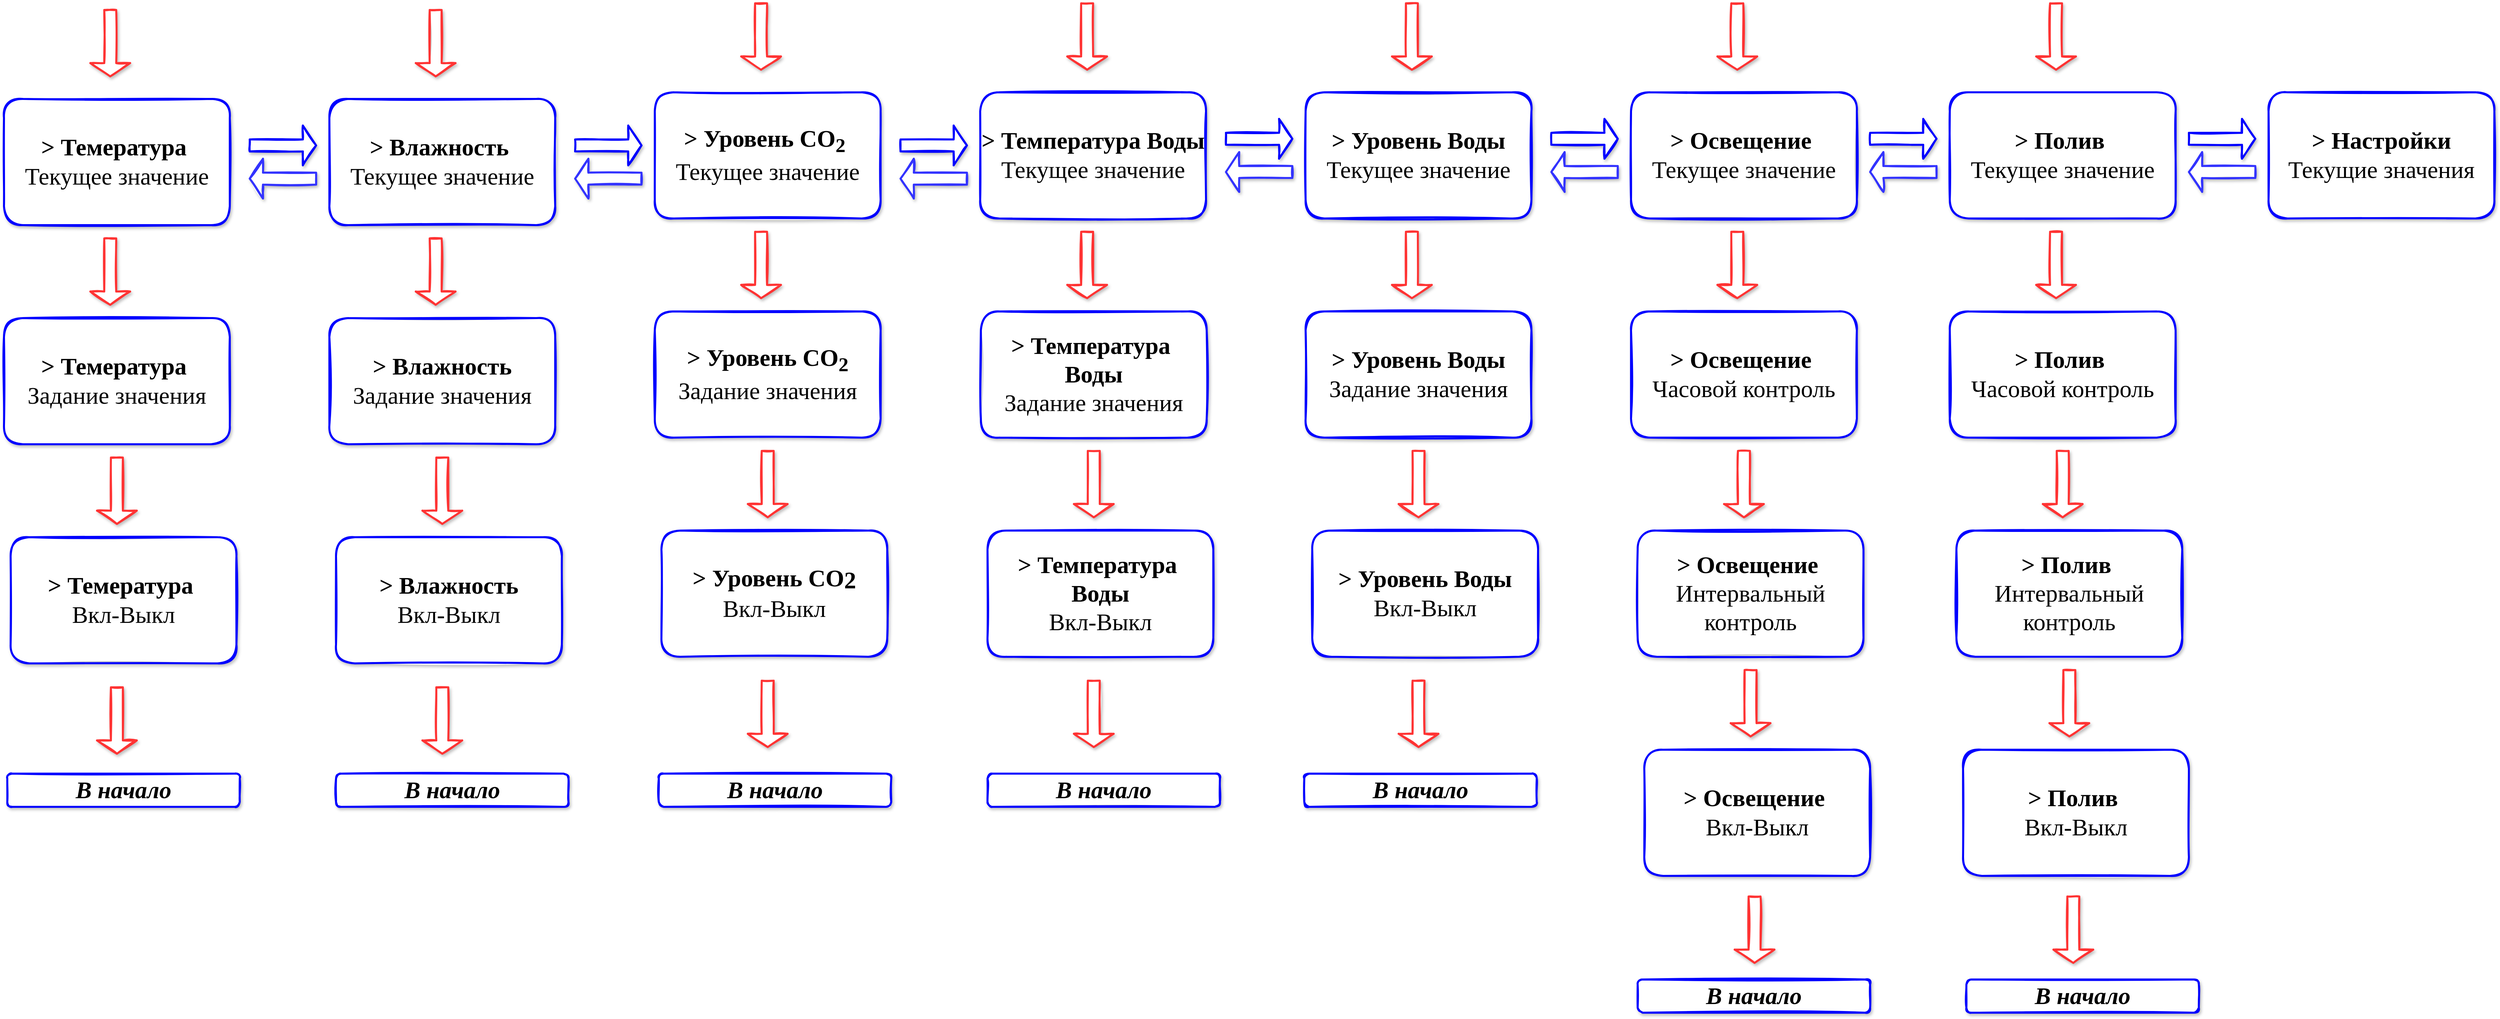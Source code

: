 <mxfile version="13.9.9" type="device"><diagram id="ScZEFxQB29_3V4H2G_e6" name="Page-1"><mxGraphModel dx="4063" dy="2349" grid="1" gridSize="10" guides="1" tooltips="1" connect="1" arrows="1" fold="1" page="1" pageScale="1" pageWidth="1169" pageHeight="827" math="0" shadow="0"><root><mxCell id="0"/><mxCell id="1" parent="0"/><mxCell id="lKplRMTJLud0FFpySFzZ-1" value="&lt;font style=&quot;font-size: 36px&quot; face=&quot;Garamond&quot;&gt;&lt;b&gt;&amp;gt; Темература&amp;nbsp;&lt;/b&gt;&lt;br&gt;Текущее значение&lt;/font&gt;" style="rounded=1;whiteSpace=wrap;html=1;strokeColor=#0000FF;gradientColor=#ffffff;shadow=1;sketch=1;glass=0;strokeWidth=3;" vertex="1" parent="1"><mxGeometry x="30" y="194" width="340" height="190" as="geometry"/></mxCell><mxCell id="lKplRMTJLud0FFpySFzZ-4" value="" style="shape=singleArrow;whiteSpace=wrap;html=1;shadow=1;glass=0;sketch=1;strokeColor=#0000FF;strokeWidth=3;gradientColor=#ffffff;" vertex="1" parent="1"><mxGeometry x="400" y="234" width="100" height="60" as="geometry"/></mxCell><mxCell id="lKplRMTJLud0FFpySFzZ-7" value="" style="shape=singleArrow;direction=south;whiteSpace=wrap;html=1;shadow=1;glass=0;sketch=1;strokeWidth=3;gradientColor=#ffffff;strokeColor=#FF3333;" vertex="1" parent="1"><mxGeometry x="160" y="404" width="60" height="100" as="geometry"/></mxCell><mxCell id="lKplRMTJLud0FFpySFzZ-11" value="&lt;font style=&quot;font-size: 36px&quot; face=&quot;Garamond&quot;&gt;&lt;b&gt;&amp;gt; Темература&amp;nbsp;&lt;/b&gt;&lt;br&gt;&lt;/font&gt;&lt;font style=&quot;font-size: 36px&quot; face=&quot;Garamond&quot;&gt;Задание значения&lt;br&gt;&lt;/font&gt;" style="rounded=1;whiteSpace=wrap;html=1;strokeColor=#0000FF;gradientColor=#ffffff;shadow=1;sketch=1;glass=0;strokeWidth=3;" vertex="1" parent="1"><mxGeometry x="30" y="524" width="340" height="190" as="geometry"/></mxCell><mxCell id="lKplRMTJLud0FFpySFzZ-12" value="" style="shape=singleArrow;direction=south;whiteSpace=wrap;html=1;shadow=1;glass=0;sketch=1;strokeWidth=3;gradientColor=#ffffff;strokeColor=#FF3333;" vertex="1" parent="1"><mxGeometry x="170" y="734" width="60" height="100" as="geometry"/></mxCell><mxCell id="lKplRMTJLud0FFpySFzZ-13" value="&lt;b style=&quot;font-family: &amp;#34;garamond&amp;#34; ; font-size: 36px&quot;&gt;&amp;gt;&amp;nbsp;&lt;/b&gt;&lt;font style=&quot;font-size: 36px&quot; face=&quot;Garamond&quot;&gt;&lt;b&gt;Темература&amp;nbsp;&lt;/b&gt;&lt;br&gt;Вкл-Выкл&lt;br&gt;&lt;/font&gt;" style="rounded=1;whiteSpace=wrap;html=1;strokeColor=#0000FF;gradientColor=#ffffff;shadow=1;sketch=1;glass=0;strokeWidth=3;" vertex="1" parent="1"><mxGeometry x="40" y="854" width="340" height="190" as="geometry"/></mxCell><mxCell id="lKplRMTJLud0FFpySFzZ-14" value="&lt;b style=&quot;font-family: &amp;#34;garamond&amp;#34; ; font-size: 36px&quot;&gt;&amp;gt;&amp;nbsp;&lt;/b&gt;&lt;font style=&quot;font-size: 36px&quot; face=&quot;Garamond&quot;&gt;&lt;b&gt;Влажность&amp;nbsp;&lt;/b&gt;&lt;br&gt;Текущее значение&lt;/font&gt;" style="rounded=1;whiteSpace=wrap;html=1;strokeColor=#0000FF;gradientColor=#ffffff;shadow=1;sketch=1;glass=0;strokeWidth=3;" vertex="1" parent="1"><mxGeometry x="520" y="194" width="340" height="190" as="geometry"/></mxCell><mxCell id="lKplRMTJLud0FFpySFzZ-16" value="" style="shape=singleArrow;direction=south;whiteSpace=wrap;html=1;shadow=1;glass=0;sketch=1;strokeWidth=3;gradientColor=#ffffff;strokeColor=#FF3333;" vertex="1" parent="1"><mxGeometry x="650" y="404" width="60" height="100" as="geometry"/></mxCell><mxCell id="lKplRMTJLud0FFpySFzZ-17" value="&lt;b style=&quot;font-family: &amp;#34;garamond&amp;#34; ; font-size: 36px&quot;&gt;&amp;gt;&amp;nbsp;&lt;/b&gt;&lt;b style=&quot;font-family: &amp;#34;garamond&amp;#34; ; font-size: 36px&quot;&gt;Влажность&lt;br&gt;&lt;/b&gt;&lt;span style=&quot;font-family: &amp;#34;garamond&amp;#34; ; font-size: 36px&quot;&gt;Задание значения&lt;/span&gt;" style="rounded=1;whiteSpace=wrap;html=1;strokeColor=#0000FF;gradientColor=#ffffff;shadow=1;sketch=1;glass=0;strokeWidth=3;" vertex="1" parent="1"><mxGeometry x="520" y="524" width="340" height="190" as="geometry"/></mxCell><mxCell id="lKplRMTJLud0FFpySFzZ-18" value="" style="shape=singleArrow;direction=south;whiteSpace=wrap;html=1;shadow=1;glass=0;sketch=1;strokeWidth=3;gradientColor=#ffffff;strokeColor=#FF3333;" vertex="1" parent="1"><mxGeometry x="660" y="734" width="60" height="100" as="geometry"/></mxCell><mxCell id="lKplRMTJLud0FFpySFzZ-19" value="&lt;b style=&quot;font-family: &amp;#34;garamond&amp;#34; ; font-size: 36px&quot;&gt;&amp;gt;&amp;nbsp;&lt;/b&gt;&lt;b style=&quot;font-family: &amp;#34;garamond&amp;#34; ; font-size: 36px&quot;&gt;Влажность&lt;br&gt;&lt;/b&gt;&lt;span style=&quot;font-family: &amp;#34;garamond&amp;#34; ; font-size: 36px&quot;&gt;Вкл-Выкл&lt;/span&gt;" style="rounded=1;whiteSpace=wrap;html=1;strokeColor=#0000FF;gradientColor=#ffffff;shadow=1;sketch=1;glass=0;strokeWidth=3;" vertex="1" parent="1"><mxGeometry x="530" y="854" width="340" height="190" as="geometry"/></mxCell><mxCell id="lKplRMTJLud0FFpySFzZ-20" value="&lt;b style=&quot;font-family: &amp;#34;garamond&amp;#34; ; font-size: 36px&quot;&gt;&amp;gt;&amp;nbsp;&lt;/b&gt;&lt;font style=&quot;font-size: 36px&quot; face=&quot;Garamond&quot;&gt;&lt;b&gt;Уровень СО&lt;sub&gt;2&lt;/sub&gt;&amp;nbsp;&lt;/b&gt;&lt;br&gt;Текущее значение&lt;/font&gt;" style="rounded=1;whiteSpace=wrap;html=1;strokeColor=#0000FF;gradientColor=#ffffff;shadow=1;sketch=1;glass=0;strokeWidth=3;" vertex="1" parent="1"><mxGeometry x="1010" y="184" width="340" height="190" as="geometry"/></mxCell><mxCell id="lKplRMTJLud0FFpySFzZ-22" value="" style="shape=singleArrow;direction=south;whiteSpace=wrap;html=1;shadow=1;glass=0;sketch=1;strokeWidth=3;gradientColor=#ffffff;strokeColor=#FF3333;" vertex="1" parent="1"><mxGeometry x="1140" y="394" width="60" height="100" as="geometry"/></mxCell><mxCell id="lKplRMTJLud0FFpySFzZ-23" value="&lt;b style=&quot;font-family: &amp;#34;garamond&amp;#34; ; font-size: 36px&quot;&gt;&amp;gt;&amp;nbsp;&lt;/b&gt;&lt;span style=&quot;font-family: &amp;#34;garamond&amp;#34; ; font-size: 36px&quot;&gt;&lt;b&gt;Уровень СО&lt;/b&gt;&lt;sub&gt;&lt;b&gt;2&lt;br&gt;&lt;/b&gt;&lt;/sub&gt;&lt;/span&gt;&lt;span style=&quot;font-family: &amp;#34;garamond&amp;#34; ; font-size: 36px&quot;&gt;Задание значения&lt;/span&gt;" style="rounded=1;whiteSpace=wrap;html=1;strokeColor=#0000FF;gradientColor=#ffffff;shadow=1;sketch=1;glass=0;strokeWidth=3;" vertex="1" parent="1"><mxGeometry x="1010" y="514" width="340" height="190" as="geometry"/></mxCell><mxCell id="lKplRMTJLud0FFpySFzZ-24" value="" style="shape=singleArrow;direction=south;whiteSpace=wrap;html=1;shadow=1;glass=0;sketch=1;strokeWidth=3;gradientColor=#ffffff;strokeColor=#FF3333;" vertex="1" parent="1"><mxGeometry x="1150" y="724" width="60" height="100" as="geometry"/></mxCell><mxCell id="lKplRMTJLud0FFpySFzZ-25" value="&lt;b style=&quot;font-family: &amp;#34;garamond&amp;#34; ; font-size: 36px&quot;&gt;&amp;gt;&amp;nbsp;&lt;/b&gt;&lt;span style=&quot;font-family: &amp;#34;garamond&amp;#34;&quot;&gt;&lt;b style=&quot;font-size: 36px&quot;&gt;Уровень СО&lt;/b&gt;&lt;sub&gt;&lt;b style=&quot;font-size: 36px&quot;&gt;2&lt;/b&gt;&lt;span style=&quot;font-size: 30px&quot;&gt;&lt;b&gt;&lt;br&gt;&lt;/b&gt;&lt;/span&gt;&lt;/sub&gt;&lt;/span&gt;&lt;span style=&quot;font-family: &amp;#34;garamond&amp;#34; ; font-size: 36px&quot;&gt;Вкл-Выкл&lt;/span&gt;" style="rounded=1;whiteSpace=wrap;html=1;strokeColor=#0000FF;gradientColor=#ffffff;shadow=1;sketch=1;glass=0;strokeWidth=3;" vertex="1" parent="1"><mxGeometry x="1020" y="844" width="340" height="190" as="geometry"/></mxCell><mxCell id="lKplRMTJLud0FFpySFzZ-26" value="&lt;b style=&quot;font-family: &amp;#34;garamond&amp;#34; ; font-size: 36px&quot;&gt;&amp;gt;&amp;nbsp;&lt;/b&gt;&lt;font style=&quot;font-size: 36px&quot; face=&quot;Garamond&quot;&gt;&lt;b&gt;Уровень Воды&lt;br&gt;&lt;/b&gt;Текущее значение&lt;/font&gt;" style="rounded=1;whiteSpace=wrap;html=1;strokeColor=#0000FF;gradientColor=#ffffff;shadow=1;sketch=1;glass=0;strokeWidth=3;" vertex="1" parent="1"><mxGeometry x="1990" y="184" width="340" height="190" as="geometry"/></mxCell><mxCell id="lKplRMTJLud0FFpySFzZ-28" value="" style="shape=singleArrow;direction=south;whiteSpace=wrap;html=1;shadow=1;glass=0;sketch=1;strokeWidth=3;gradientColor=#ffffff;strokeColor=#FF3333;" vertex="1" parent="1"><mxGeometry x="2120" y="394" width="60" height="100" as="geometry"/></mxCell><mxCell id="lKplRMTJLud0FFpySFzZ-29" value="&lt;b style=&quot;font-family: &amp;#34;garamond&amp;#34; ; font-size: 36px&quot;&gt;&amp;gt;&amp;nbsp;&lt;/b&gt;&lt;b style=&quot;font-family: &amp;#34;garamond&amp;#34; ; font-size: 36px&quot;&gt;Уровень Воды&lt;br&gt;&lt;/b&gt;&lt;span style=&quot;font-family: &amp;#34;garamond&amp;#34; ; font-size: 36px&quot;&gt;Задание значения&lt;/span&gt;" style="rounded=1;whiteSpace=wrap;html=1;strokeColor=#0000FF;gradientColor=#ffffff;shadow=1;sketch=1;glass=0;strokeWidth=3;" vertex="1" parent="1"><mxGeometry x="1990" y="514" width="340" height="190" as="geometry"/></mxCell><mxCell id="lKplRMTJLud0FFpySFzZ-30" value="" style="shape=singleArrow;direction=south;whiteSpace=wrap;html=1;shadow=1;glass=0;sketch=1;strokeWidth=3;gradientColor=#ffffff;strokeColor=#FF3333;" vertex="1" parent="1"><mxGeometry x="2130" y="724" width="60" height="100" as="geometry"/></mxCell><mxCell id="lKplRMTJLud0FFpySFzZ-31" value="&lt;b style=&quot;font-family: &amp;#34;garamond&amp;#34; ; font-size: 36px&quot;&gt;&amp;gt;&amp;nbsp;&lt;/b&gt;&lt;b style=&quot;font-family: &amp;#34;garamond&amp;#34; ; font-size: 36px&quot;&gt;Уровень Воды&lt;br&gt;&lt;/b&gt;&lt;span style=&quot;font-family: &amp;#34;garamond&amp;#34; ; font-size: 36px&quot;&gt;Вкл-Выкл&lt;/span&gt;" style="rounded=1;whiteSpace=wrap;html=1;strokeColor=#0000FF;gradientColor=#ffffff;shadow=1;sketch=1;glass=0;strokeWidth=3;" vertex="1" parent="1"><mxGeometry x="2000" y="844" width="340" height="190" as="geometry"/></mxCell><mxCell id="lKplRMTJLud0FFpySFzZ-32" value="&lt;b style=&quot;font-family: &amp;#34;garamond&amp;#34; ; font-size: 36px&quot;&gt;&amp;gt;&amp;nbsp;&lt;/b&gt;&lt;b style=&quot;font-family: &amp;#34;garamond&amp;#34; ; font-size: 36px&quot;&gt;Температура Воды&lt;br&gt;&lt;/b&gt;&lt;span style=&quot;font-family: &amp;#34;garamond&amp;#34; ; font-size: 36px&quot;&gt;Текущее значение&lt;/span&gt;" style="rounded=1;whiteSpace=wrap;html=1;strokeColor=#0000FF;gradientColor=#ffffff;shadow=1;sketch=1;glass=0;strokeWidth=3;" vertex="1" parent="1"><mxGeometry x="1500" y="184" width="340" height="190" as="geometry"/></mxCell><mxCell id="lKplRMTJLud0FFpySFzZ-34" value="" style="shape=singleArrow;direction=south;whiteSpace=wrap;html=1;shadow=1;glass=0;sketch=1;strokeWidth=3;gradientColor=#ffffff;strokeColor=#FF3333;" vertex="1" parent="1"><mxGeometry x="1631" y="394" width="60" height="100" as="geometry"/></mxCell><mxCell id="lKplRMTJLud0FFpySFzZ-35" value="&lt;b style=&quot;font-family: &amp;#34;garamond&amp;#34; ; font-size: 36px&quot;&gt;&amp;gt;&amp;nbsp;&lt;/b&gt;&lt;b style=&quot;font-family: &amp;#34;garamond&amp;#34; ; font-size: 36px&quot;&gt;Температура&lt;/b&gt;&lt;b style=&quot;font-family: &amp;#34;garamond&amp;#34; ; font-size: 36px&quot;&gt;&amp;nbsp; Воды&lt;br&gt;&lt;/b&gt;&lt;span style=&quot;font-family: &amp;#34;garamond&amp;#34; ; font-size: 36px&quot;&gt;Задание значения&lt;/span&gt;" style="rounded=1;whiteSpace=wrap;html=1;strokeColor=#0000FF;gradientColor=#ffffff;shadow=1;sketch=1;glass=0;strokeWidth=3;" vertex="1" parent="1"><mxGeometry x="1501" y="514" width="340" height="190" as="geometry"/></mxCell><mxCell id="lKplRMTJLud0FFpySFzZ-36" value="" style="shape=singleArrow;direction=south;whiteSpace=wrap;html=1;shadow=1;glass=0;sketch=1;strokeWidth=3;gradientColor=#ffffff;strokeColor=#FF3333;" vertex="1" parent="1"><mxGeometry x="1641" y="724" width="60" height="100" as="geometry"/></mxCell><mxCell id="lKplRMTJLud0FFpySFzZ-37" value="&lt;b style=&quot;font-family: &amp;#34;garamond&amp;#34; ; font-size: 36px&quot;&gt;&amp;gt;&amp;nbsp;&lt;/b&gt;&lt;b style=&quot;font-family: &amp;#34;garamond&amp;#34; ; font-size: 36px&quot;&gt;Температура&lt;/b&gt;&lt;b style=&quot;font-family: &amp;#34;garamond&amp;#34; ; font-size: 36px&quot;&gt;&amp;nbsp; Воды&lt;br&gt;&lt;/b&gt;&lt;span style=&quot;font-family: &amp;#34;garamond&amp;#34; ; font-size: 36px&quot;&gt;Вкл-Выкл&lt;/span&gt;" style="rounded=1;whiteSpace=wrap;html=1;strokeColor=#0000FF;gradientColor=#ffffff;shadow=1;sketch=1;glass=0;strokeWidth=3;" vertex="1" parent="1"><mxGeometry x="1511" y="844" width="340" height="190" as="geometry"/></mxCell><mxCell id="lKplRMTJLud0FFpySFzZ-38" value="&lt;b style=&quot;font-family: &amp;#34;garamond&amp;#34; ; font-size: 36px&quot;&gt;&amp;gt;&amp;nbsp;&lt;/b&gt;&lt;font style=&quot;font-size: 36px&quot; face=&quot;Garamond&quot;&gt;&lt;b&gt;Освещение&amp;nbsp;&lt;/b&gt;&lt;br&gt;Текущее значение&lt;/font&gt;" style="rounded=1;whiteSpace=wrap;html=1;strokeColor=#0000FF;gradientColor=#ffffff;shadow=1;sketch=1;glass=0;strokeWidth=3;" vertex="1" parent="1"><mxGeometry x="2480" y="184" width="340" height="190" as="geometry"/></mxCell><mxCell id="lKplRMTJLud0FFpySFzZ-40" value="" style="shape=singleArrow;direction=south;whiteSpace=wrap;html=1;shadow=1;glass=0;sketch=1;strokeWidth=3;gradientColor=#ffffff;strokeColor=#FF3333;" vertex="1" parent="1"><mxGeometry x="2610" y="394" width="60" height="100" as="geometry"/></mxCell><mxCell id="lKplRMTJLud0FFpySFzZ-41" value="&lt;b style=&quot;font-family: &amp;#34;garamond&amp;#34; ; font-size: 36px&quot;&gt;&amp;gt;&amp;nbsp;&lt;/b&gt;&lt;b style=&quot;font-family: &amp;#34;garamond&amp;#34; ; font-size: 36px&quot;&gt;Освещение&lt;/b&gt;&lt;font style=&quot;font-size: 36px&quot; face=&quot;Garamond&quot;&gt;&lt;b&gt;&amp;nbsp;&lt;/b&gt;&lt;br&gt;Часовой контроль&lt;br&gt;&lt;/font&gt;" style="rounded=1;whiteSpace=wrap;html=1;strokeColor=#0000FF;gradientColor=#ffffff;shadow=1;sketch=1;glass=0;strokeWidth=3;" vertex="1" parent="1"><mxGeometry x="2480" y="514" width="340" height="190" as="geometry"/></mxCell><mxCell id="lKplRMTJLud0FFpySFzZ-42" value="" style="shape=singleArrow;direction=south;whiteSpace=wrap;html=1;shadow=1;glass=0;sketch=1;strokeWidth=3;gradientColor=#ffffff;strokeColor=#FF3333;" vertex="1" parent="1"><mxGeometry x="2620" y="724" width="60" height="100" as="geometry"/></mxCell><mxCell id="lKplRMTJLud0FFpySFzZ-43" value="&lt;b style=&quot;font-family: &amp;#34;garamond&amp;#34; ; font-size: 36px&quot;&gt;&amp;gt;&amp;nbsp;&lt;/b&gt;&lt;b style=&quot;font-family: &amp;#34;garamond&amp;#34; ; font-size: 36px&quot;&gt;Освещение&lt;/b&gt;&lt;font style=&quot;font-size: 36px&quot; face=&quot;Garamond&quot;&gt;&lt;b&gt;&amp;nbsp;&lt;/b&gt;&lt;br&gt;Интервальный контроль&lt;br&gt;&lt;/font&gt;" style="rounded=1;whiteSpace=wrap;html=1;strokeColor=#0000FF;gradientColor=#ffffff;shadow=1;sketch=1;glass=0;strokeWidth=3;" vertex="1" parent="1"><mxGeometry x="2490" y="844" width="340" height="190" as="geometry"/></mxCell><mxCell id="lKplRMTJLud0FFpySFzZ-45" value="&lt;b style=&quot;font-family: &amp;#34;garamond&amp;#34; ; font-size: 36px&quot;&gt;&amp;gt;&amp;nbsp;&lt;/b&gt;&lt;font style=&quot;font-size: 36px&quot; face=&quot;Garamond&quot;&gt;&lt;b&gt;Полив&amp;nbsp;&lt;/b&gt;&lt;br&gt;Текущее значение&lt;/font&gt;" style="rounded=1;whiteSpace=wrap;html=1;strokeColor=#0000FF;gradientColor=#ffffff;shadow=1;sketch=1;glass=0;strokeWidth=3;" vertex="1" parent="1"><mxGeometry x="2960" y="184" width="340" height="190" as="geometry"/></mxCell><mxCell id="lKplRMTJLud0FFpySFzZ-47" value="" style="shape=singleArrow;direction=south;whiteSpace=wrap;html=1;shadow=1;glass=0;sketch=1;strokeWidth=3;gradientColor=#ffffff;strokeColor=#FF3333;" vertex="1" parent="1"><mxGeometry x="3090" y="394" width="60" height="100" as="geometry"/></mxCell><mxCell id="lKplRMTJLud0FFpySFzZ-48" value="&lt;b style=&quot;font-family: &amp;#34;garamond&amp;#34; ; font-size: 36px&quot;&gt;&amp;gt;&amp;nbsp;&lt;/b&gt;&lt;b style=&quot;font-family: &amp;#34;garamond&amp;#34; ; font-size: 36px&quot;&gt;Полив&lt;/b&gt;&lt;font style=&quot;font-size: 36px&quot; face=&quot;Garamond&quot;&gt;&lt;b&gt;&amp;nbsp;&lt;/b&gt;&lt;br&gt;&lt;/font&gt;&lt;span style=&quot;font-family: &amp;#34;garamond&amp;#34; ; font-size: 36px&quot;&gt;Часовой контроль&lt;/span&gt;&lt;font style=&quot;font-size: 36px&quot; face=&quot;Garamond&quot;&gt;&lt;br&gt;&lt;/font&gt;" style="rounded=1;whiteSpace=wrap;html=1;strokeColor=#0000FF;gradientColor=#ffffff;shadow=1;sketch=1;glass=0;strokeWidth=3;" vertex="1" parent="1"><mxGeometry x="2960" y="514" width="340" height="190" as="geometry"/></mxCell><mxCell id="lKplRMTJLud0FFpySFzZ-49" value="" style="shape=singleArrow;direction=south;whiteSpace=wrap;html=1;shadow=1;glass=0;sketch=1;strokeWidth=3;gradientColor=#ffffff;strokeColor=#FF3333;" vertex="1" parent="1"><mxGeometry x="3100" y="724" width="60" height="100" as="geometry"/></mxCell><mxCell id="lKplRMTJLud0FFpySFzZ-50" value="&lt;b style=&quot;font-family: &amp;#34;garamond&amp;#34; ; font-size: 36px&quot;&gt;&amp;gt;&amp;nbsp;&lt;/b&gt;&lt;b style=&quot;font-family: &amp;#34;garamond&amp;#34; ; font-size: 36px&quot;&gt;Полив&lt;/b&gt;&lt;font style=&quot;font-size: 36px&quot; face=&quot;Garamond&quot;&gt;&lt;b&gt;&amp;nbsp;&lt;/b&gt;&lt;br&gt;&lt;/font&gt;&lt;span style=&quot;font-family: &amp;#34;garamond&amp;#34; ; font-size: 36px&quot;&gt;Интервальный контроль&lt;/span&gt;&lt;font style=&quot;font-size: 36px&quot; face=&quot;Garamond&quot;&gt;&lt;br&gt;&lt;/font&gt;" style="rounded=1;whiteSpace=wrap;html=1;strokeColor=#0000FF;gradientColor=#ffffff;shadow=1;sketch=1;glass=0;strokeWidth=3;" vertex="1" parent="1"><mxGeometry x="2970" y="844" width="340" height="190" as="geometry"/></mxCell><mxCell id="lKplRMTJLud0FFpySFzZ-51" value="" style="shape=singleArrow;direction=south;whiteSpace=wrap;html=1;shadow=1;glass=0;sketch=1;strokeWidth=3;gradientColor=#ffffff;strokeColor=#FF3333;" vertex="1" parent="1"><mxGeometry x="2630" y="1054" width="60" height="100" as="geometry"/></mxCell><mxCell id="lKplRMTJLud0FFpySFzZ-52" value="&lt;b style=&quot;font-family: &amp;#34;garamond&amp;#34; ; font-size: 36px&quot;&gt;&amp;gt;&amp;nbsp;&lt;/b&gt;&lt;b style=&quot;font-family: &amp;#34;garamond&amp;#34; ; font-size: 36px&quot;&gt;Освещение&lt;/b&gt;&lt;font style=&quot;font-size: 36px&quot; face=&quot;Garamond&quot;&gt;&lt;b&gt;&amp;nbsp;&lt;/b&gt;&lt;br&gt;&lt;/font&gt;&lt;span style=&quot;font-family: &amp;#34;garamond&amp;#34; ; font-size: 36px&quot;&gt;Вкл-Выкл&lt;/span&gt;&lt;font style=&quot;font-size: 36px&quot; face=&quot;Garamond&quot;&gt;&lt;br&gt;&lt;/font&gt;" style="rounded=1;whiteSpace=wrap;html=1;strokeColor=#0000FF;gradientColor=#ffffff;shadow=1;sketch=1;glass=0;strokeWidth=3;" vertex="1" parent="1"><mxGeometry x="2500" y="1174" width="340" height="190" as="geometry"/></mxCell><mxCell id="lKplRMTJLud0FFpySFzZ-53" value="" style="shape=singleArrow;direction=south;whiteSpace=wrap;html=1;shadow=1;glass=0;sketch=1;strokeWidth=3;gradientColor=#ffffff;strokeColor=#FF3333;" vertex="1" parent="1"><mxGeometry x="3110" y="1054" width="60" height="100" as="geometry"/></mxCell><mxCell id="lKplRMTJLud0FFpySFzZ-54" value="&lt;b style=&quot;font-family: &amp;#34;garamond&amp;#34; ; font-size: 36px&quot;&gt;&amp;gt;&amp;nbsp;&lt;/b&gt;&lt;b style=&quot;font-family: &amp;#34;garamond&amp;#34; ; font-size: 36px&quot;&gt;Полив&lt;/b&gt;&lt;font style=&quot;font-size: 36px&quot; face=&quot;Garamond&quot;&gt;&lt;b&gt;&amp;nbsp;&lt;/b&gt;&lt;br&gt;&lt;/font&gt;&lt;span style=&quot;font-family: &amp;#34;garamond&amp;#34; ; font-size: 36px&quot;&gt;Вкл-Выкл&lt;/span&gt;&lt;font style=&quot;font-size: 36px&quot; face=&quot;Garamond&quot;&gt;&lt;br&gt;&lt;/font&gt;" style="rounded=1;whiteSpace=wrap;html=1;strokeColor=#0000FF;gradientColor=#ffffff;shadow=1;sketch=1;glass=0;strokeWidth=3;" vertex="1" parent="1"><mxGeometry x="2980" y="1174" width="340" height="190" as="geometry"/></mxCell><mxCell id="lKplRMTJLud0FFpySFzZ-56" value="&lt;b style=&quot;font-family: &amp;#34;garamond&amp;#34; ; font-size: 36px&quot;&gt;&amp;gt; Настройки&lt;/b&gt;&lt;font style=&quot;font-size: 36px&quot; face=&quot;Garamond&quot;&gt;&lt;br&gt;Текущие значения&lt;/font&gt;" style="rounded=1;whiteSpace=wrap;html=1;strokeColor=#0000FF;gradientColor=#ffffff;shadow=1;sketch=1;glass=0;strokeWidth=3;" vertex="1" parent="1"><mxGeometry x="3440" y="184" width="340" height="190" as="geometry"/></mxCell><mxCell id="lKplRMTJLud0FFpySFzZ-64" value="" style="shape=singleArrow;direction=south;whiteSpace=wrap;html=1;shadow=1;glass=0;sketch=1;strokeWidth=3;gradientColor=#ffffff;strokeColor=#FF3333;" vertex="1" parent="1"><mxGeometry x="160" y="60" width="60" height="100" as="geometry"/></mxCell><mxCell id="lKplRMTJLud0FFpySFzZ-65" value="" style="shape=singleArrow;direction=south;whiteSpace=wrap;html=1;shadow=1;glass=0;sketch=1;strokeWidth=3;gradientColor=#ffffff;strokeColor=#FF3333;" vertex="1" parent="1"><mxGeometry x="650" y="60" width="60" height="100" as="geometry"/></mxCell><mxCell id="lKplRMTJLud0FFpySFzZ-66" value="" style="shape=singleArrow;direction=south;whiteSpace=wrap;html=1;shadow=1;glass=0;sketch=1;strokeWidth=3;gradientColor=#ffffff;strokeColor=#FF3333;" vertex="1" parent="1"><mxGeometry x="1140" y="50" width="60" height="100" as="geometry"/></mxCell><mxCell id="lKplRMTJLud0FFpySFzZ-67" value="" style="shape=singleArrow;direction=south;whiteSpace=wrap;html=1;shadow=1;glass=0;sketch=1;strokeWidth=3;gradientColor=#ffffff;strokeColor=#FF3333;" vertex="1" parent="1"><mxGeometry x="2120" y="50" width="60" height="100" as="geometry"/></mxCell><mxCell id="lKplRMTJLud0FFpySFzZ-68" value="" style="shape=singleArrow;direction=south;whiteSpace=wrap;html=1;shadow=1;glass=0;sketch=1;strokeWidth=3;gradientColor=#ffffff;strokeColor=#FF3333;" vertex="1" parent="1"><mxGeometry x="1631" y="50" width="60" height="100" as="geometry"/></mxCell><mxCell id="lKplRMTJLud0FFpySFzZ-69" value="" style="shape=singleArrow;direction=south;whiteSpace=wrap;html=1;shadow=1;glass=0;sketch=1;strokeWidth=3;gradientColor=#ffffff;strokeColor=#FF3333;" vertex="1" parent="1"><mxGeometry x="2610" y="50" width="60" height="100" as="geometry"/></mxCell><mxCell id="lKplRMTJLud0FFpySFzZ-70" value="" style="shape=singleArrow;direction=south;whiteSpace=wrap;html=1;shadow=1;glass=0;sketch=1;strokeWidth=3;gradientColor=#ffffff;strokeColor=#FF3333;" vertex="1" parent="1"><mxGeometry x="3090" y="50" width="60" height="100" as="geometry"/></mxCell><mxCell id="lKplRMTJLud0FFpySFzZ-71" value="" style="shape=singleArrow;direction=south;whiteSpace=wrap;html=1;shadow=1;glass=0;sketch=1;strokeWidth=3;gradientColor=#ffffff;strokeColor=#FF3333;" vertex="1" parent="1"><mxGeometry x="170" y="1080" width="60" height="100" as="geometry"/></mxCell><mxCell id="lKplRMTJLud0FFpySFzZ-72" value="" style="shape=singleArrow;direction=south;whiteSpace=wrap;html=1;shadow=1;glass=0;sketch=1;strokeWidth=3;gradientColor=#ffffff;strokeColor=#FF3333;" vertex="1" parent="1"><mxGeometry x="660" y="1080" width="60" height="100" as="geometry"/></mxCell><mxCell id="lKplRMTJLud0FFpySFzZ-73" value="" style="shape=singleArrow;direction=south;whiteSpace=wrap;html=1;shadow=1;glass=0;sketch=1;strokeWidth=3;gradientColor=#ffffff;strokeColor=#FF3333;" vertex="1" parent="1"><mxGeometry x="1150" y="1070" width="60" height="100" as="geometry"/></mxCell><mxCell id="lKplRMTJLud0FFpySFzZ-74" value="" style="shape=singleArrow;direction=south;whiteSpace=wrap;html=1;shadow=1;glass=0;sketch=1;strokeWidth=3;gradientColor=#ffffff;strokeColor=#FF3333;" vertex="1" parent="1"><mxGeometry x="2130" y="1070" width="60" height="100" as="geometry"/></mxCell><mxCell id="lKplRMTJLud0FFpySFzZ-75" value="" style="shape=singleArrow;direction=south;whiteSpace=wrap;html=1;shadow=1;glass=0;sketch=1;strokeWidth=3;gradientColor=#ffffff;strokeColor=#FF3333;" vertex="1" parent="1"><mxGeometry x="1641" y="1070" width="60" height="100" as="geometry"/></mxCell><mxCell id="lKplRMTJLud0FFpySFzZ-76" value="" style="shape=singleArrow;direction=south;whiteSpace=wrap;html=1;shadow=1;glass=0;sketch=1;strokeWidth=3;gradientColor=#ffffff;strokeColor=#FF3333;" vertex="1" parent="1"><mxGeometry x="2636" y="1395" width="60" height="100" as="geometry"/></mxCell><mxCell id="lKplRMTJLud0FFpySFzZ-77" value="" style="shape=singleArrow;direction=south;whiteSpace=wrap;html=1;shadow=1;glass=0;sketch=1;strokeWidth=3;gradientColor=#ffffff;strokeColor=#FF3333;" vertex="1" parent="1"><mxGeometry x="3116" y="1395" width="60" height="100" as="geometry"/></mxCell><mxCell id="lKplRMTJLud0FFpySFzZ-78" value="&lt;font style=&quot;font-size: 36px&quot;&gt;&lt;font face=&quot;garamond&quot;&gt;&lt;i&gt;&lt;b&gt;В начало&lt;/b&gt;&lt;/i&gt;&lt;/font&gt;&lt;br&gt;&lt;/font&gt;" style="rounded=1;whiteSpace=wrap;html=1;strokeColor=#0000FF;gradientColor=#ffffff;shadow=1;sketch=1;glass=0;strokeWidth=3;" vertex="1" parent="1"><mxGeometry x="35" y="1210" width="350" height="50" as="geometry"/></mxCell><mxCell id="lKplRMTJLud0FFpySFzZ-79" value="&lt;font style=&quot;font-size: 36px&quot;&gt;&lt;font face=&quot;garamond&quot;&gt;&lt;i&gt;&lt;b&gt;В начало&lt;/b&gt;&lt;/i&gt;&lt;/font&gt;&lt;br&gt;&lt;/font&gt;" style="rounded=1;whiteSpace=wrap;html=1;strokeColor=#0000FF;gradientColor=#ffffff;shadow=1;sketch=1;glass=0;strokeWidth=3;" vertex="1" parent="1"><mxGeometry x="530" y="1210" width="350" height="50" as="geometry"/></mxCell><mxCell id="lKplRMTJLud0FFpySFzZ-80" value="&lt;font style=&quot;font-size: 36px&quot;&gt;&lt;font face=&quot;garamond&quot;&gt;&lt;i&gt;&lt;b&gt;В начало&lt;/b&gt;&lt;/i&gt;&lt;/font&gt;&lt;br&gt;&lt;/font&gt;" style="rounded=1;whiteSpace=wrap;html=1;strokeColor=#0000FF;gradientColor=#ffffff;shadow=1;sketch=1;glass=0;strokeWidth=3;" vertex="1" parent="1"><mxGeometry x="1016" y="1210" width="350" height="50" as="geometry"/></mxCell><mxCell id="lKplRMTJLud0FFpySFzZ-81" value="&lt;font style=&quot;font-size: 36px&quot;&gt;&lt;font face=&quot;garamond&quot;&gt;&lt;i&gt;&lt;b&gt;В начало&lt;/b&gt;&lt;/i&gt;&lt;/font&gt;&lt;br&gt;&lt;/font&gt;" style="rounded=1;whiteSpace=wrap;html=1;strokeColor=#0000FF;gradientColor=#ffffff;shadow=1;sketch=1;glass=0;strokeWidth=3;" vertex="1" parent="1"><mxGeometry x="1511" y="1210" width="350" height="50" as="geometry"/></mxCell><mxCell id="lKplRMTJLud0FFpySFzZ-82" value="&lt;font style=&quot;font-size: 36px&quot;&gt;&lt;font face=&quot;garamond&quot;&gt;&lt;i&gt;&lt;b&gt;В начало&lt;/b&gt;&lt;/i&gt;&lt;/font&gt;&lt;br&gt;&lt;/font&gt;" style="rounded=1;whiteSpace=wrap;html=1;strokeColor=#0000FF;gradientColor=#ffffff;shadow=1;sketch=1;glass=0;strokeWidth=3;" vertex="1" parent="1"><mxGeometry x="2490" y="1520" width="350" height="50" as="geometry"/></mxCell><mxCell id="lKplRMTJLud0FFpySFzZ-83" value="&lt;font style=&quot;font-size: 36px&quot;&gt;&lt;font face=&quot;garamond&quot;&gt;&lt;i&gt;&lt;b&gt;В начало&lt;/b&gt;&lt;/i&gt;&lt;/font&gt;&lt;br&gt;&lt;/font&gt;" style="rounded=1;whiteSpace=wrap;html=1;strokeColor=#0000FF;gradientColor=#ffffff;shadow=1;sketch=1;glass=0;strokeWidth=3;" vertex="1" parent="1"><mxGeometry x="2985" y="1520" width="350" height="50" as="geometry"/></mxCell><mxCell id="lKplRMTJLud0FFpySFzZ-84" value="&lt;font style=&quot;font-size: 36px&quot;&gt;&lt;font face=&quot;garamond&quot;&gt;&lt;i&gt;&lt;b&gt;В начало&lt;/b&gt;&lt;/i&gt;&lt;/font&gt;&lt;br&gt;&lt;/font&gt;" style="rounded=1;whiteSpace=wrap;html=1;strokeColor=#0000FF;gradientColor=#ffffff;shadow=1;sketch=1;glass=0;strokeWidth=3;" vertex="1" parent="1"><mxGeometry x="1988" y="1210" width="350" height="50" as="geometry"/></mxCell><mxCell id="lKplRMTJLud0FFpySFzZ-85" value="" style="shape=singleArrow;direction=west;whiteSpace=wrap;html=1;shadow=1;glass=0;sketch=1;strokeWidth=3;gradientColor=#ffffff;strokeColor=#3333FF;" vertex="1" parent="1"><mxGeometry x="400" y="284" width="100" height="60" as="geometry"/></mxCell><mxCell id="lKplRMTJLud0FFpySFzZ-86" value="" style="shape=singleArrow;whiteSpace=wrap;html=1;shadow=1;glass=0;sketch=1;strokeColor=#0000FF;strokeWidth=3;gradientColor=#ffffff;" vertex="1" parent="1"><mxGeometry x="890" y="234" width="100" height="60" as="geometry"/></mxCell><mxCell id="lKplRMTJLud0FFpySFzZ-87" value="" style="shape=singleArrow;direction=west;whiteSpace=wrap;html=1;shadow=1;glass=0;sketch=1;strokeWidth=3;gradientColor=#ffffff;strokeColor=#3333FF;" vertex="1" parent="1"><mxGeometry x="890" y="284" width="100" height="60" as="geometry"/></mxCell><mxCell id="lKplRMTJLud0FFpySFzZ-88" value="" style="shape=singleArrow;whiteSpace=wrap;html=1;shadow=1;glass=0;sketch=1;strokeColor=#0000FF;strokeWidth=3;gradientColor=#ffffff;" vertex="1" parent="1"><mxGeometry x="1380" y="234" width="100" height="60" as="geometry"/></mxCell><mxCell id="lKplRMTJLud0FFpySFzZ-89" value="" style="shape=singleArrow;direction=west;whiteSpace=wrap;html=1;shadow=1;glass=0;sketch=1;strokeWidth=3;gradientColor=#ffffff;strokeColor=#3333FF;" vertex="1" parent="1"><mxGeometry x="1380" y="284" width="100" height="60" as="geometry"/></mxCell><mxCell id="lKplRMTJLud0FFpySFzZ-90" value="" style="shape=singleArrow;whiteSpace=wrap;html=1;shadow=1;glass=0;sketch=1;strokeColor=#0000FF;strokeWidth=3;gradientColor=#ffffff;" vertex="1" parent="1"><mxGeometry x="1870" y="224" width="100" height="60" as="geometry"/></mxCell><mxCell id="lKplRMTJLud0FFpySFzZ-91" value="" style="shape=singleArrow;direction=west;whiteSpace=wrap;html=1;shadow=1;glass=0;sketch=1;strokeWidth=3;gradientColor=#ffffff;strokeColor=#3333FF;" vertex="1" parent="1"><mxGeometry x="1870" y="274" width="100" height="60" as="geometry"/></mxCell><mxCell id="lKplRMTJLud0FFpySFzZ-92" value="" style="shape=singleArrow;whiteSpace=wrap;html=1;shadow=1;glass=0;sketch=1;strokeColor=#0000FF;strokeWidth=3;gradientColor=#ffffff;" vertex="1" parent="1"><mxGeometry x="2360" y="224" width="100" height="60" as="geometry"/></mxCell><mxCell id="lKplRMTJLud0FFpySFzZ-93" value="" style="shape=singleArrow;direction=west;whiteSpace=wrap;html=1;shadow=1;glass=0;sketch=1;strokeWidth=3;gradientColor=#ffffff;strokeColor=#3333FF;" vertex="1" parent="1"><mxGeometry x="2360" y="274" width="100" height="60" as="geometry"/></mxCell><mxCell id="lKplRMTJLud0FFpySFzZ-94" value="" style="shape=singleArrow;whiteSpace=wrap;html=1;shadow=1;glass=0;sketch=1;strokeColor=#0000FF;strokeWidth=3;gradientColor=#ffffff;" vertex="1" parent="1"><mxGeometry x="2840" y="224" width="100" height="60" as="geometry"/></mxCell><mxCell id="lKplRMTJLud0FFpySFzZ-95" value="" style="shape=singleArrow;direction=west;whiteSpace=wrap;html=1;shadow=1;glass=0;sketch=1;strokeWidth=3;gradientColor=#ffffff;strokeColor=#3333FF;" vertex="1" parent="1"><mxGeometry x="2840" y="274" width="100" height="60" as="geometry"/></mxCell><mxCell id="lKplRMTJLud0FFpySFzZ-96" value="" style="shape=singleArrow;whiteSpace=wrap;html=1;shadow=1;glass=0;sketch=1;strokeColor=#0000FF;strokeWidth=3;gradientColor=#ffffff;" vertex="1" parent="1"><mxGeometry x="3320" y="224" width="100" height="60" as="geometry"/></mxCell><mxCell id="lKplRMTJLud0FFpySFzZ-97" value="" style="shape=singleArrow;direction=west;whiteSpace=wrap;html=1;shadow=1;glass=0;sketch=1;strokeWidth=3;gradientColor=#ffffff;strokeColor=#3333FF;" vertex="1" parent="1"><mxGeometry x="3320" y="274" width="100" height="60" as="geometry"/></mxCell></root></mxGraphModel></diagram></mxfile>
